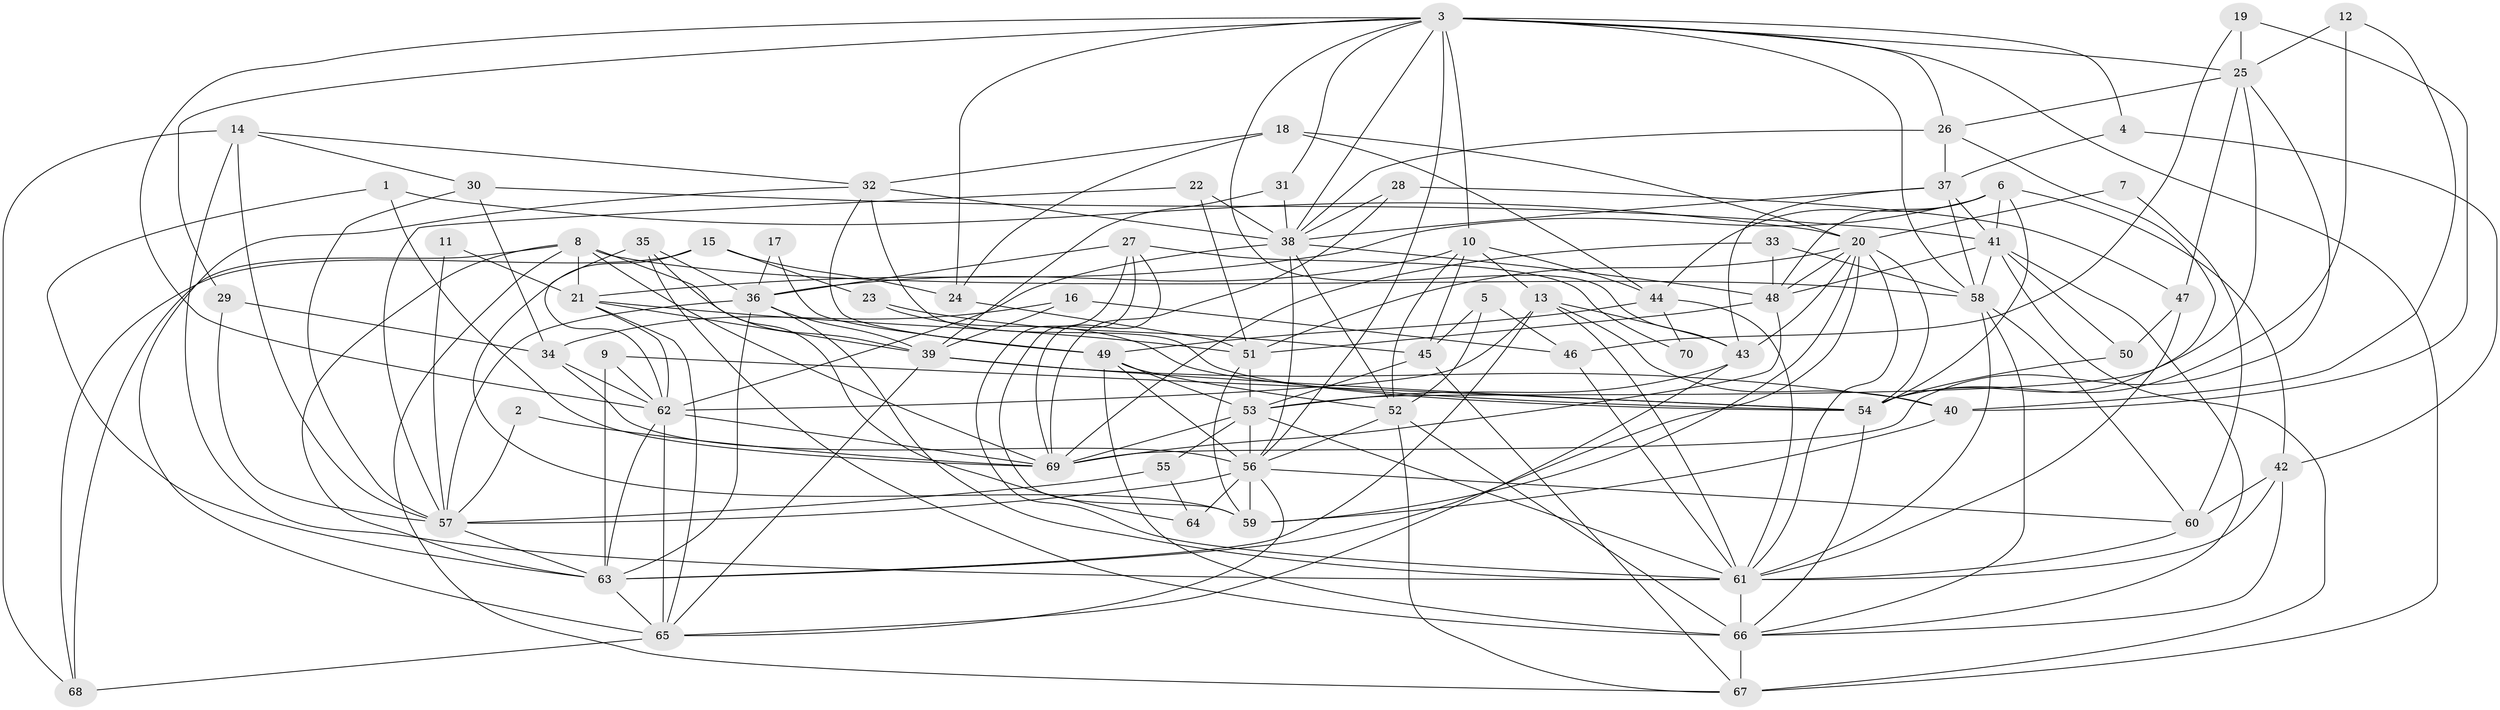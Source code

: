 // original degree distribution, {7: 0.02857142857142857, 5: 0.15714285714285714, 4: 0.24285714285714285, 3: 0.32142857142857145, 6: 0.1, 2: 0.12142857142857143, 8: 0.02142857142857143, 9: 0.007142857142857143}
// Generated by graph-tools (version 1.1) at 2025/26/03/09/25 03:26:11]
// undirected, 70 vertices, 199 edges
graph export_dot {
graph [start="1"]
  node [color=gray90,style=filled];
  1;
  2;
  3;
  4;
  5;
  6;
  7;
  8;
  9;
  10;
  11;
  12;
  13;
  14;
  15;
  16;
  17;
  18;
  19;
  20;
  21;
  22;
  23;
  24;
  25;
  26;
  27;
  28;
  29;
  30;
  31;
  32;
  33;
  34;
  35;
  36;
  37;
  38;
  39;
  40;
  41;
  42;
  43;
  44;
  45;
  46;
  47;
  48;
  49;
  50;
  51;
  52;
  53;
  54;
  55;
  56;
  57;
  58;
  59;
  60;
  61;
  62;
  63;
  64;
  65;
  66;
  67;
  68;
  69;
  70;
  1 -- 20 [weight=1.0];
  1 -- 63 [weight=1.0];
  1 -- 69 [weight=1.0];
  2 -- 57 [weight=1.0];
  2 -- 69 [weight=1.0];
  3 -- 4 [weight=1.0];
  3 -- 10 [weight=1.0];
  3 -- 24 [weight=1.0];
  3 -- 25 [weight=1.0];
  3 -- 26 [weight=1.0];
  3 -- 29 [weight=1.0];
  3 -- 31 [weight=1.0];
  3 -- 38 [weight=1.0];
  3 -- 43 [weight=1.0];
  3 -- 56 [weight=1.0];
  3 -- 58 [weight=1.0];
  3 -- 62 [weight=1.0];
  3 -- 67 [weight=1.0];
  4 -- 37 [weight=1.0];
  4 -- 42 [weight=1.0];
  5 -- 45 [weight=1.0];
  5 -- 46 [weight=2.0];
  5 -- 52 [weight=1.0];
  6 -- 21 [weight=1.0];
  6 -- 41 [weight=1.0];
  6 -- 42 [weight=1.0];
  6 -- 44 [weight=1.0];
  6 -- 48 [weight=1.0];
  6 -- 54 [weight=1.0];
  7 -- 20 [weight=1.0];
  7 -- 60 [weight=2.0];
  8 -- 21 [weight=1.0];
  8 -- 39 [weight=1.0];
  8 -- 58 [weight=1.0];
  8 -- 63 [weight=1.0];
  8 -- 67 [weight=1.0];
  8 -- 68 [weight=1.0];
  8 -- 69 [weight=1.0];
  9 -- 54 [weight=1.0];
  9 -- 62 [weight=1.0];
  9 -- 63 [weight=1.0];
  10 -- 13 [weight=1.0];
  10 -- 36 [weight=1.0];
  10 -- 44 [weight=1.0];
  10 -- 45 [weight=1.0];
  10 -- 52 [weight=1.0];
  11 -- 21 [weight=1.0];
  11 -- 57 [weight=1.0];
  12 -- 25 [weight=1.0];
  12 -- 40 [weight=1.0];
  12 -- 54 [weight=1.0];
  13 -- 40 [weight=1.0];
  13 -- 43 [weight=1.0];
  13 -- 61 [weight=1.0];
  13 -- 62 [weight=1.0];
  13 -- 63 [weight=1.0];
  14 -- 30 [weight=1.0];
  14 -- 32 [weight=1.0];
  14 -- 57 [weight=1.0];
  14 -- 61 [weight=1.0];
  14 -- 68 [weight=1.0];
  15 -- 23 [weight=1.0];
  15 -- 24 [weight=1.0];
  15 -- 59 [weight=1.0];
  15 -- 68 [weight=1.0];
  16 -- 34 [weight=1.0];
  16 -- 39 [weight=1.0];
  16 -- 46 [weight=1.0];
  17 -- 36 [weight=1.0];
  17 -- 49 [weight=1.0];
  18 -- 20 [weight=1.0];
  18 -- 24 [weight=1.0];
  18 -- 32 [weight=1.0];
  18 -- 44 [weight=1.0];
  19 -- 25 [weight=1.0];
  19 -- 40 [weight=1.0];
  19 -- 46 [weight=1.0];
  20 -- 43 [weight=1.0];
  20 -- 48 [weight=1.0];
  20 -- 51 [weight=1.0];
  20 -- 54 [weight=1.0];
  20 -- 59 [weight=1.0];
  20 -- 61 [weight=1.0];
  20 -- 63 [weight=1.0];
  21 -- 39 [weight=1.0];
  21 -- 51 [weight=1.0];
  21 -- 62 [weight=1.0];
  21 -- 65 [weight=1.0];
  22 -- 38 [weight=1.0];
  22 -- 51 [weight=1.0];
  22 -- 57 [weight=1.0];
  23 -- 45 [weight=1.0];
  23 -- 54 [weight=1.0];
  24 -- 51 [weight=1.0];
  25 -- 26 [weight=1.0];
  25 -- 47 [weight=1.0];
  25 -- 53 [weight=1.0];
  25 -- 69 [weight=1.0];
  26 -- 37 [weight=1.0];
  26 -- 38 [weight=1.0];
  26 -- 54 [weight=1.0];
  27 -- 36 [weight=1.0];
  27 -- 59 [weight=1.0];
  27 -- 61 [weight=2.0];
  27 -- 69 [weight=1.0];
  27 -- 70 [weight=1.0];
  28 -- 38 [weight=1.0];
  28 -- 47 [weight=1.0];
  28 -- 69 [weight=1.0];
  29 -- 34 [weight=1.0];
  29 -- 57 [weight=1.0];
  30 -- 34 [weight=1.0];
  30 -- 41 [weight=1.0];
  30 -- 57 [weight=1.0];
  31 -- 38 [weight=1.0];
  31 -- 39 [weight=1.0];
  32 -- 38 [weight=1.0];
  32 -- 49 [weight=1.0];
  32 -- 54 [weight=1.0];
  32 -- 65 [weight=1.0];
  33 -- 48 [weight=1.0];
  33 -- 58 [weight=1.0];
  33 -- 69 [weight=1.0];
  34 -- 56 [weight=2.0];
  34 -- 62 [weight=1.0];
  35 -- 36 [weight=1.0];
  35 -- 62 [weight=1.0];
  35 -- 64 [weight=1.0];
  35 -- 66 [weight=1.0];
  36 -- 39 [weight=1.0];
  36 -- 57 [weight=1.0];
  36 -- 61 [weight=1.0];
  36 -- 63 [weight=1.0];
  37 -- 38 [weight=1.0];
  37 -- 41 [weight=1.0];
  37 -- 43 [weight=1.0];
  37 -- 58 [weight=1.0];
  38 -- 48 [weight=1.0];
  38 -- 52 [weight=1.0];
  38 -- 56 [weight=1.0];
  38 -- 62 [weight=1.0];
  39 -- 40 [weight=1.0];
  39 -- 54 [weight=1.0];
  39 -- 65 [weight=1.0];
  40 -- 59 [weight=1.0];
  41 -- 48 [weight=1.0];
  41 -- 50 [weight=1.0];
  41 -- 58 [weight=1.0];
  41 -- 66 [weight=1.0];
  41 -- 67 [weight=1.0];
  42 -- 60 [weight=1.0];
  42 -- 61 [weight=1.0];
  42 -- 66 [weight=1.0];
  43 -- 53 [weight=1.0];
  43 -- 65 [weight=1.0];
  44 -- 49 [weight=1.0];
  44 -- 61 [weight=2.0];
  44 -- 70 [weight=1.0];
  45 -- 53 [weight=2.0];
  45 -- 67 [weight=1.0];
  46 -- 61 [weight=1.0];
  47 -- 50 [weight=1.0];
  47 -- 61 [weight=1.0];
  48 -- 51 [weight=1.0];
  48 -- 69 [weight=1.0];
  49 -- 52 [weight=1.0];
  49 -- 53 [weight=1.0];
  49 -- 56 [weight=1.0];
  49 -- 66 [weight=1.0];
  50 -- 54 [weight=2.0];
  51 -- 53 [weight=1.0];
  51 -- 59 [weight=1.0];
  52 -- 56 [weight=1.0];
  52 -- 66 [weight=1.0];
  52 -- 67 [weight=1.0];
  53 -- 55 [weight=1.0];
  53 -- 56 [weight=1.0];
  53 -- 61 [weight=1.0];
  53 -- 69 [weight=1.0];
  54 -- 66 [weight=1.0];
  55 -- 57 [weight=1.0];
  55 -- 64 [weight=1.0];
  56 -- 57 [weight=1.0];
  56 -- 59 [weight=1.0];
  56 -- 60 [weight=1.0];
  56 -- 64 [weight=2.0];
  56 -- 65 [weight=1.0];
  57 -- 63 [weight=1.0];
  58 -- 60 [weight=1.0];
  58 -- 61 [weight=1.0];
  58 -- 66 [weight=1.0];
  60 -- 61 [weight=1.0];
  61 -- 66 [weight=2.0];
  62 -- 63 [weight=1.0];
  62 -- 65 [weight=1.0];
  62 -- 69 [weight=1.0];
  63 -- 65 [weight=1.0];
  65 -- 68 [weight=1.0];
  66 -- 67 [weight=2.0];
}
